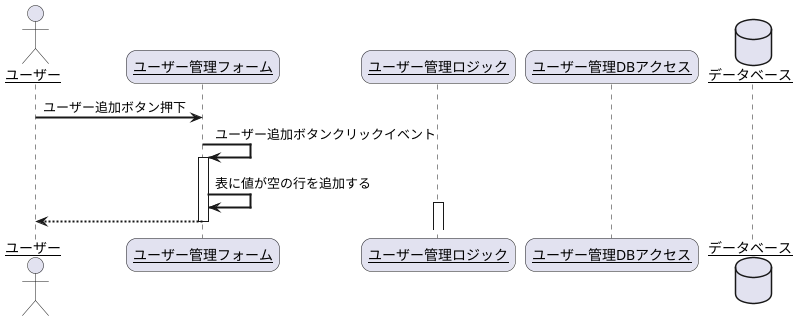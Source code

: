 @startuml
skinparam sequenceArrowThickness 2
skinparam roundcorner 20
skinparam maxmessagesize 60
skinparam sequenceParticipant underline

actor "ユーザー" as user
participant "ユーザー管理フォーム" as user_admin_form
participant "ユーザー管理ロジック" as user_admin_logic
participant "ユーザー管理DBアクセス" as user_admin_data
database "データベース" as db


user -> user_admin_form: ユーザー追加ボタン押下
user_admin_form -> user_admin_form: ユーザー追加ボタンクリックイベント
activate user_admin_form
user_admin_form -> user_admin_form: 表に値が空の行を追加する

activate user_admin_logic
deactivate user_admin_logic
user_admin_form --> user: 
deactivate user_admin_form

@enduml